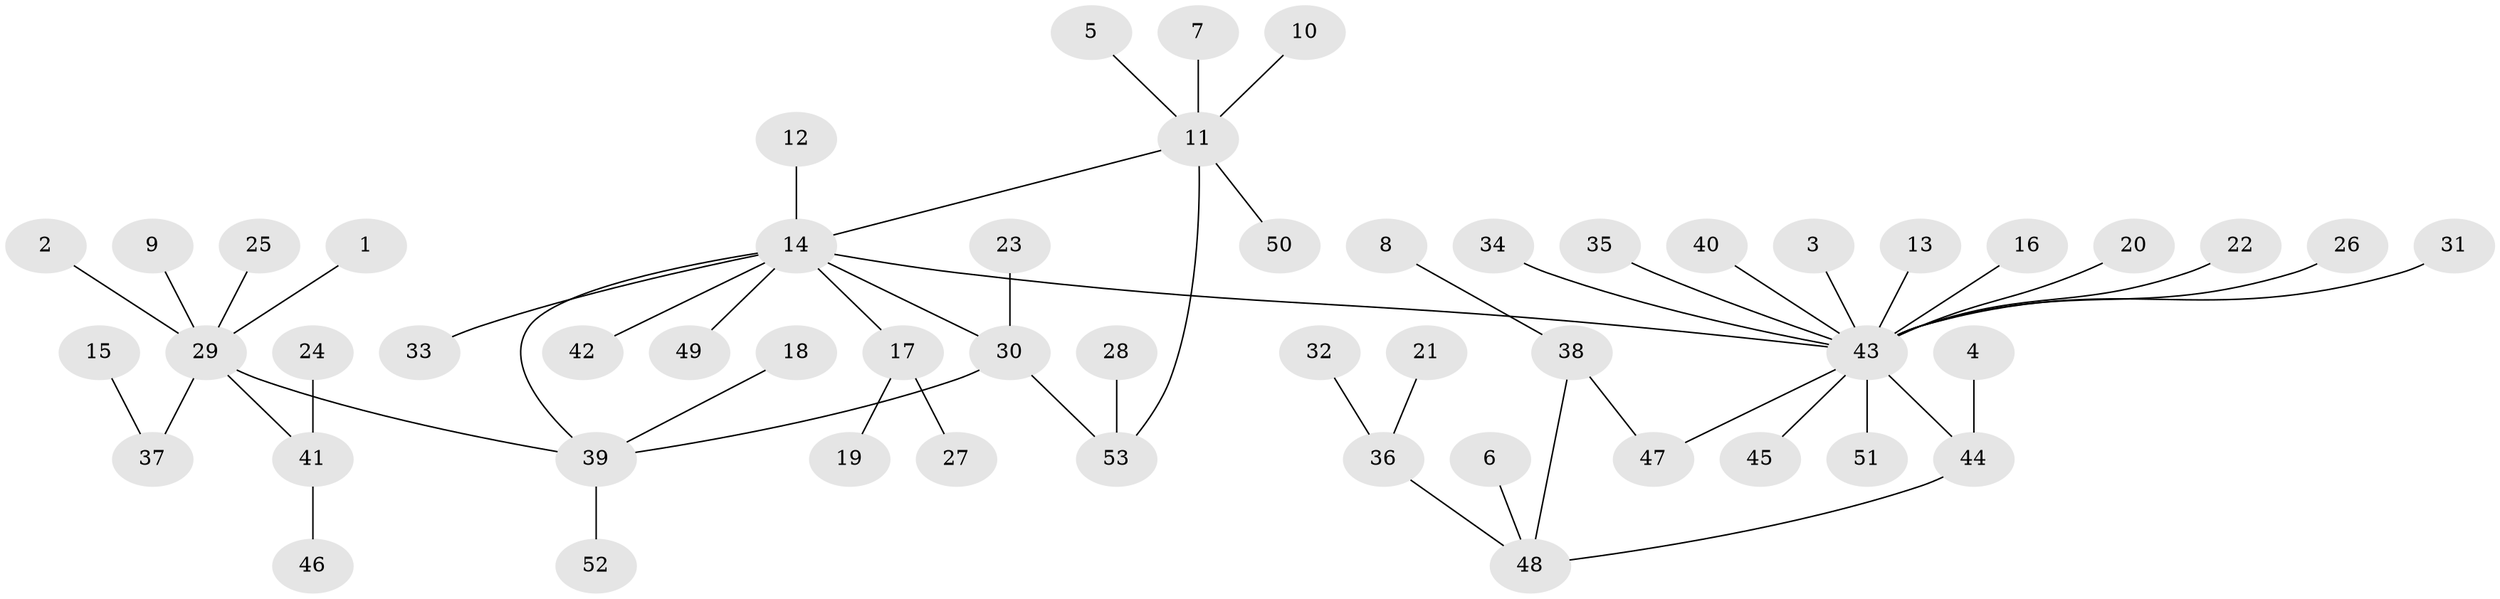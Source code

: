 // original degree distribution, {2: 0.22857142857142856, 17: 0.009523809523809525, 11: 0.009523809523809525, 1: 0.5904761904761905, 7: 0.01904761904761905, 9: 0.009523809523809525, 3: 0.05714285714285714, 4: 0.05714285714285714, 5: 0.009523809523809525, 6: 0.009523809523809525}
// Generated by graph-tools (version 1.1) at 2025/49/03/09/25 03:49:51]
// undirected, 53 vertices, 55 edges
graph export_dot {
graph [start="1"]
  node [color=gray90,style=filled];
  1;
  2;
  3;
  4;
  5;
  6;
  7;
  8;
  9;
  10;
  11;
  12;
  13;
  14;
  15;
  16;
  17;
  18;
  19;
  20;
  21;
  22;
  23;
  24;
  25;
  26;
  27;
  28;
  29;
  30;
  31;
  32;
  33;
  34;
  35;
  36;
  37;
  38;
  39;
  40;
  41;
  42;
  43;
  44;
  45;
  46;
  47;
  48;
  49;
  50;
  51;
  52;
  53;
  1 -- 29 [weight=1.0];
  2 -- 29 [weight=1.0];
  3 -- 43 [weight=1.0];
  4 -- 44 [weight=1.0];
  5 -- 11 [weight=1.0];
  6 -- 48 [weight=1.0];
  7 -- 11 [weight=1.0];
  8 -- 38 [weight=1.0];
  9 -- 29 [weight=1.0];
  10 -- 11 [weight=1.0];
  11 -- 14 [weight=1.0];
  11 -- 50 [weight=1.0];
  11 -- 53 [weight=1.0];
  12 -- 14 [weight=1.0];
  13 -- 43 [weight=1.0];
  14 -- 17 [weight=1.0];
  14 -- 30 [weight=1.0];
  14 -- 33 [weight=1.0];
  14 -- 39 [weight=1.0];
  14 -- 42 [weight=1.0];
  14 -- 43 [weight=1.0];
  14 -- 49 [weight=1.0];
  15 -- 37 [weight=1.0];
  16 -- 43 [weight=1.0];
  17 -- 19 [weight=1.0];
  17 -- 27 [weight=1.0];
  18 -- 39 [weight=1.0];
  20 -- 43 [weight=1.0];
  21 -- 36 [weight=1.0];
  22 -- 43 [weight=1.0];
  23 -- 30 [weight=1.0];
  24 -- 41 [weight=1.0];
  25 -- 29 [weight=1.0];
  26 -- 43 [weight=1.0];
  28 -- 53 [weight=1.0];
  29 -- 37 [weight=1.0];
  29 -- 39 [weight=1.0];
  29 -- 41 [weight=1.0];
  30 -- 39 [weight=1.0];
  30 -- 53 [weight=1.0];
  31 -- 43 [weight=1.0];
  32 -- 36 [weight=1.0];
  34 -- 43 [weight=1.0];
  35 -- 43 [weight=1.0];
  36 -- 48 [weight=1.0];
  38 -- 47 [weight=1.0];
  38 -- 48 [weight=1.0];
  39 -- 52 [weight=1.0];
  40 -- 43 [weight=1.0];
  41 -- 46 [weight=1.0];
  43 -- 44 [weight=1.0];
  43 -- 45 [weight=1.0];
  43 -- 47 [weight=1.0];
  43 -- 51 [weight=1.0];
  44 -- 48 [weight=1.0];
}
